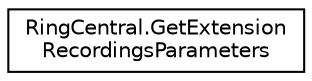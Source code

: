 digraph "Graphical Class Hierarchy"
{
 // LATEX_PDF_SIZE
  edge [fontname="Helvetica",fontsize="10",labelfontname="Helvetica",labelfontsize="10"];
  node [fontname="Helvetica",fontsize="10",shape=record];
  rankdir="LR";
  Node0 [label="RingCentral.GetExtension\lRecordingsParameters",height=0.2,width=0.4,color="black", fillcolor="white", style="filled",URL="$classRingCentral_1_1GetExtensionRecordingsParameters.html",tooltip="Query parameters for operation getExtensionRecordings"];
}
